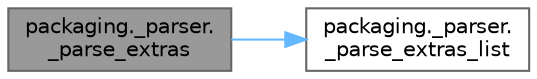digraph "packaging._parser._parse_extras"
{
 // LATEX_PDF_SIZE
  bgcolor="transparent";
  edge [fontname=Helvetica,fontsize=10,labelfontname=Helvetica,labelfontsize=10];
  node [fontname=Helvetica,fontsize=10,shape=box,height=0.2,width=0.4];
  rankdir="LR";
  Node1 [id="Node000001",label="packaging._parser.\l_parse_extras",height=0.2,width=0.4,color="gray40", fillcolor="grey60", style="filled", fontcolor="black",tooltip=" "];
  Node1 -> Node2 [id="edge1_Node000001_Node000002",color="steelblue1",style="solid",tooltip=" "];
  Node2 [id="Node000002",label="packaging._parser.\l_parse_extras_list",height=0.2,width=0.4,color="grey40", fillcolor="white", style="filled",URL="$namespacepackaging_1_1__parser.html#a9fa76ad47778fcceb8c9cb48cef56c70",tooltip=" "];
}
